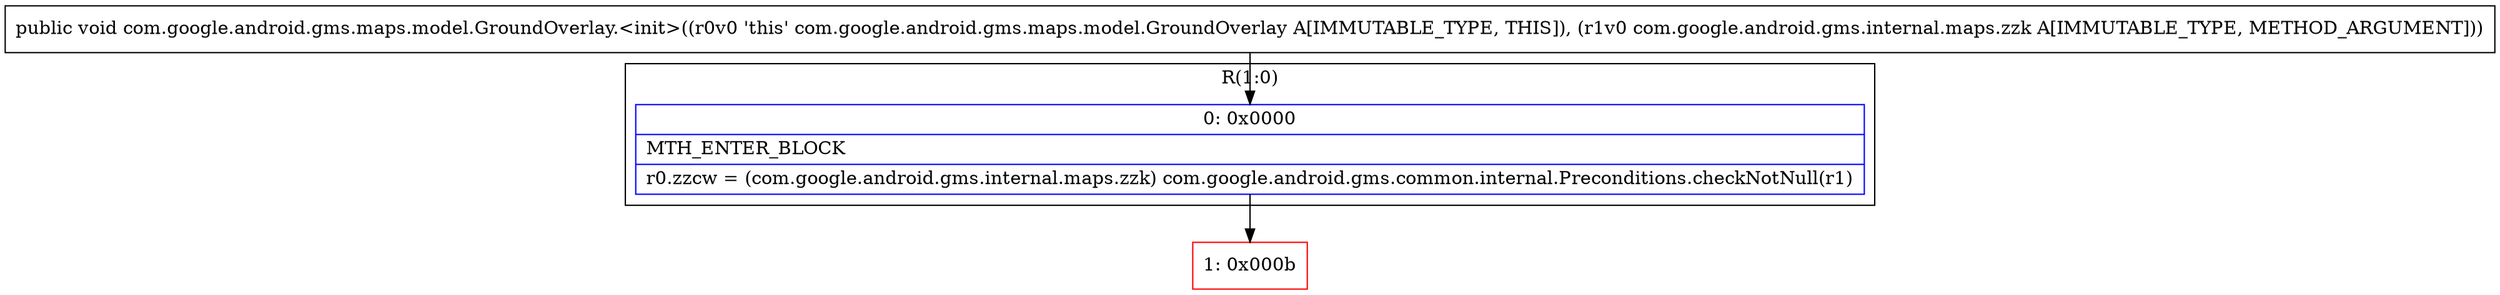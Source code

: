 digraph "CFG forcom.google.android.gms.maps.model.GroundOverlay.\<init\>(Lcom\/google\/android\/gms\/internal\/maps\/zzk;)V" {
subgraph cluster_Region_1718490437 {
label = "R(1:0)";
node [shape=record,color=blue];
Node_0 [shape=record,label="{0\:\ 0x0000|MTH_ENTER_BLOCK\l|r0.zzcw = (com.google.android.gms.internal.maps.zzk) com.google.android.gms.common.internal.Preconditions.checkNotNull(r1)\l}"];
}
Node_1 [shape=record,color=red,label="{1\:\ 0x000b}"];
MethodNode[shape=record,label="{public void com.google.android.gms.maps.model.GroundOverlay.\<init\>((r0v0 'this' com.google.android.gms.maps.model.GroundOverlay A[IMMUTABLE_TYPE, THIS]), (r1v0 com.google.android.gms.internal.maps.zzk A[IMMUTABLE_TYPE, METHOD_ARGUMENT])) }"];
MethodNode -> Node_0;
Node_0 -> Node_1;
}

